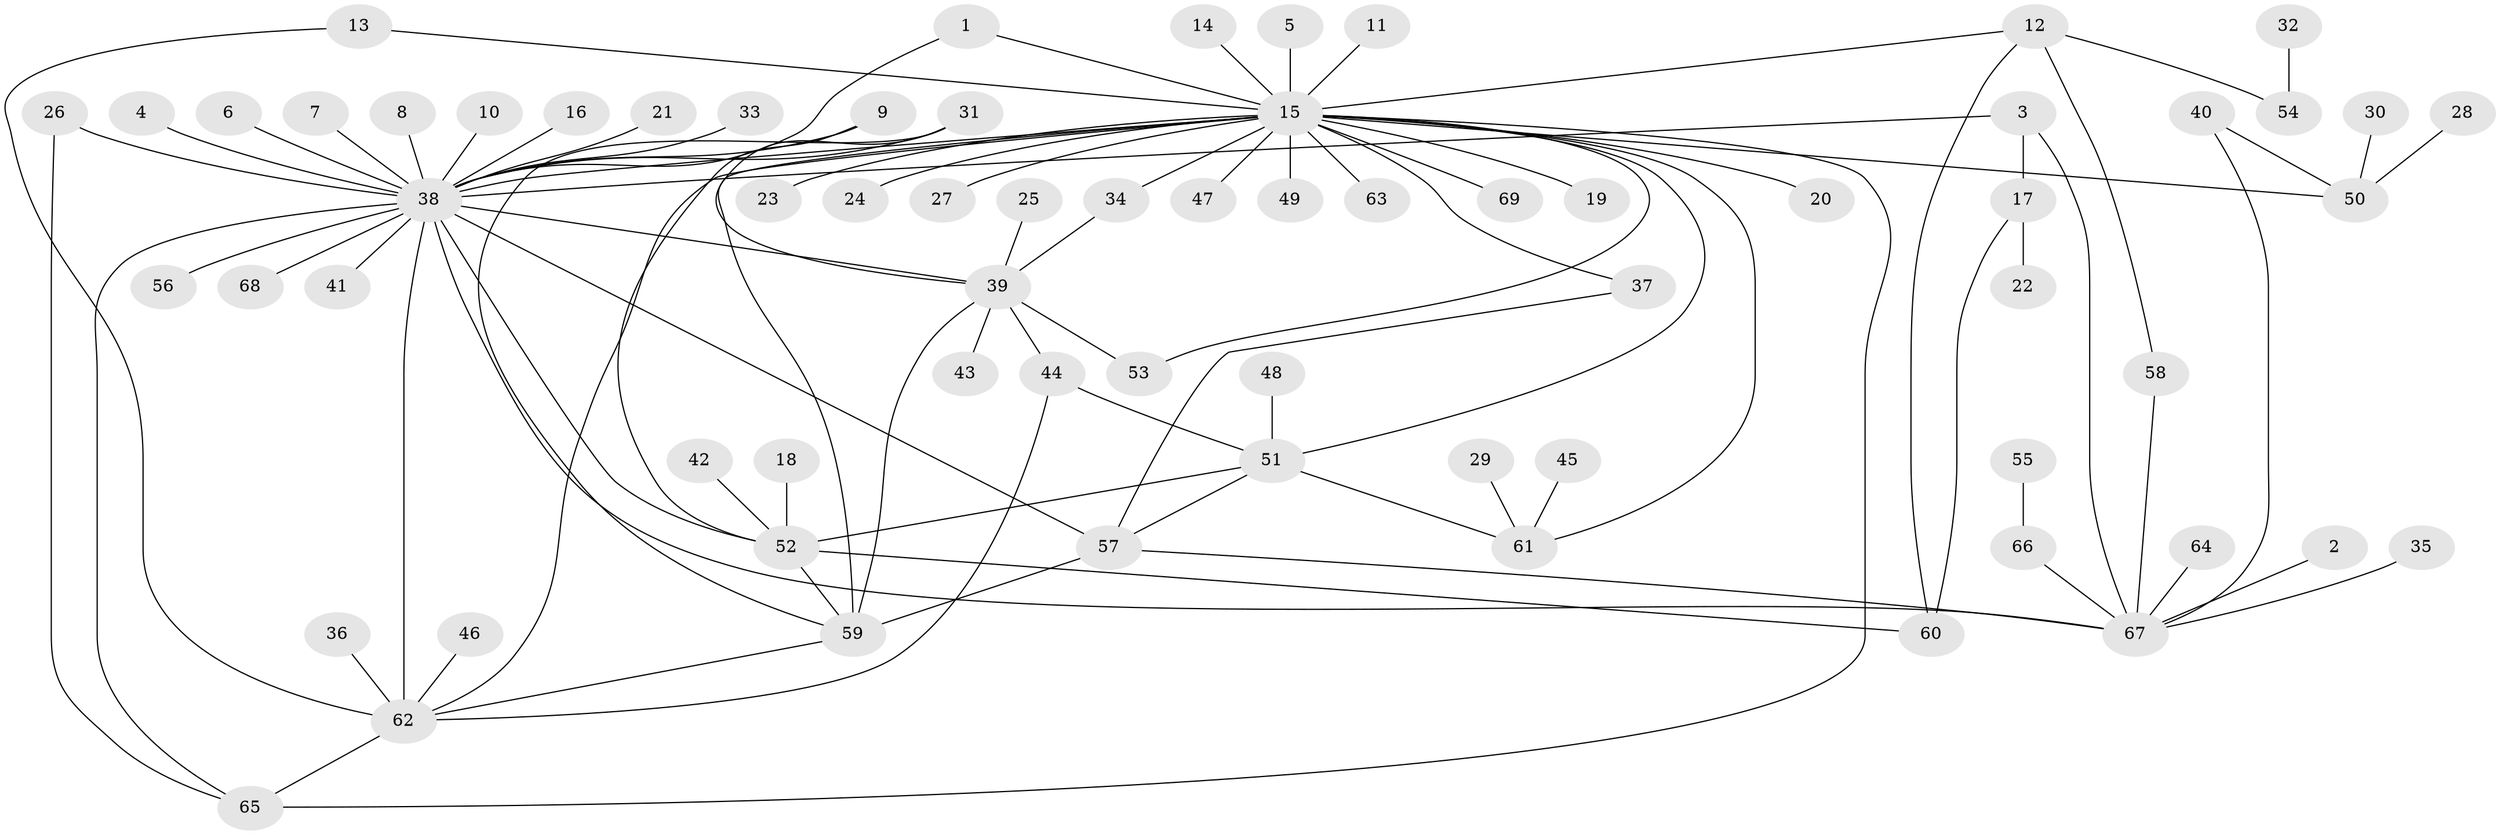// original degree distribution, {28: 0.007518796992481203, 4: 0.06015037593984962, 11: 0.007518796992481203, 31: 0.007518796992481203, 2: 0.20300751879699247, 1: 0.556390977443609, 9: 0.015037593984962405, 7: 0.022556390977443608, 5: 0.022556390977443608, 3: 0.07518796992481203, 6: 0.022556390977443608}
// Generated by graph-tools (version 1.1) at 2025/01/03/09/25 03:01:56]
// undirected, 69 vertices, 95 edges
graph export_dot {
graph [start="1"]
  node [color=gray90,style=filled];
  1;
  2;
  3;
  4;
  5;
  6;
  7;
  8;
  9;
  10;
  11;
  12;
  13;
  14;
  15;
  16;
  17;
  18;
  19;
  20;
  21;
  22;
  23;
  24;
  25;
  26;
  27;
  28;
  29;
  30;
  31;
  32;
  33;
  34;
  35;
  36;
  37;
  38;
  39;
  40;
  41;
  42;
  43;
  44;
  45;
  46;
  47;
  48;
  49;
  50;
  51;
  52;
  53;
  54;
  55;
  56;
  57;
  58;
  59;
  60;
  61;
  62;
  63;
  64;
  65;
  66;
  67;
  68;
  69;
  1 -- 15 [weight=1.0];
  1 -- 38 [weight=1.0];
  2 -- 67 [weight=1.0];
  3 -- 17 [weight=1.0];
  3 -- 38 [weight=1.0];
  3 -- 67 [weight=1.0];
  4 -- 38 [weight=1.0];
  5 -- 15 [weight=1.0];
  6 -- 38 [weight=1.0];
  7 -- 38 [weight=1.0];
  8 -- 38 [weight=1.0];
  9 -- 38 [weight=1.0];
  9 -- 52 [weight=1.0];
  10 -- 38 [weight=1.0];
  11 -- 15 [weight=1.0];
  12 -- 15 [weight=1.0];
  12 -- 54 [weight=1.0];
  12 -- 58 [weight=1.0];
  12 -- 60 [weight=1.0];
  13 -- 15 [weight=1.0];
  13 -- 62 [weight=1.0];
  14 -- 15 [weight=1.0];
  15 -- 19 [weight=1.0];
  15 -- 20 [weight=1.0];
  15 -- 23 [weight=1.0];
  15 -- 24 [weight=1.0];
  15 -- 27 [weight=1.0];
  15 -- 34 [weight=1.0];
  15 -- 37 [weight=1.0];
  15 -- 38 [weight=1.0];
  15 -- 47 [weight=1.0];
  15 -- 49 [weight=1.0];
  15 -- 50 [weight=1.0];
  15 -- 51 [weight=1.0];
  15 -- 53 [weight=1.0];
  15 -- 59 [weight=2.0];
  15 -- 61 [weight=1.0];
  15 -- 62 [weight=1.0];
  15 -- 63 [weight=1.0];
  15 -- 65 [weight=1.0];
  15 -- 69 [weight=1.0];
  16 -- 38 [weight=1.0];
  17 -- 22 [weight=1.0];
  17 -- 60 [weight=1.0];
  18 -- 52 [weight=1.0];
  21 -- 38 [weight=1.0];
  25 -- 39 [weight=1.0];
  26 -- 38 [weight=1.0];
  26 -- 65 [weight=1.0];
  28 -- 50 [weight=1.0];
  29 -- 61 [weight=1.0];
  30 -- 50 [weight=1.0];
  31 -- 38 [weight=1.0];
  31 -- 39 [weight=1.0];
  31 -- 59 [weight=1.0];
  32 -- 54 [weight=1.0];
  33 -- 38 [weight=1.0];
  34 -- 39 [weight=1.0];
  35 -- 67 [weight=1.0];
  36 -- 62 [weight=1.0];
  37 -- 57 [weight=1.0];
  38 -- 39 [weight=1.0];
  38 -- 41 [weight=1.0];
  38 -- 52 [weight=1.0];
  38 -- 56 [weight=1.0];
  38 -- 57 [weight=2.0];
  38 -- 62 [weight=2.0];
  38 -- 65 [weight=1.0];
  38 -- 67 [weight=1.0];
  38 -- 68 [weight=2.0];
  39 -- 43 [weight=1.0];
  39 -- 44 [weight=1.0];
  39 -- 53 [weight=1.0];
  39 -- 59 [weight=1.0];
  40 -- 50 [weight=1.0];
  40 -- 67 [weight=1.0];
  42 -- 52 [weight=1.0];
  44 -- 51 [weight=1.0];
  44 -- 62 [weight=1.0];
  45 -- 61 [weight=1.0];
  46 -- 62 [weight=1.0];
  48 -- 51 [weight=1.0];
  51 -- 52 [weight=1.0];
  51 -- 57 [weight=1.0];
  51 -- 61 [weight=1.0];
  52 -- 59 [weight=1.0];
  52 -- 60 [weight=1.0];
  55 -- 66 [weight=1.0];
  57 -- 59 [weight=1.0];
  57 -- 67 [weight=1.0];
  58 -- 67 [weight=1.0];
  59 -- 62 [weight=1.0];
  62 -- 65 [weight=1.0];
  64 -- 67 [weight=1.0];
  66 -- 67 [weight=1.0];
}
